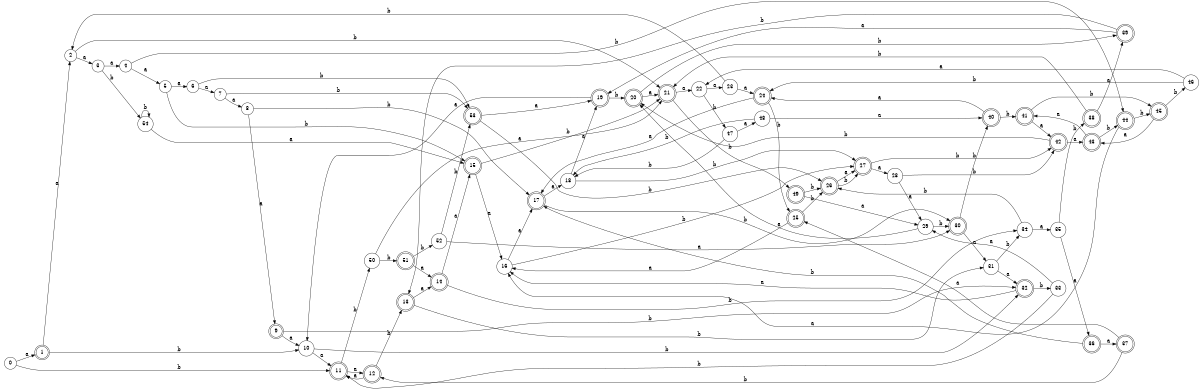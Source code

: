 digraph n44_3 {
__start0 [label="" shape="none"];

rankdir=LR;
size="8,5";

s0 [style="filled", color="black", fillcolor="white" shape="circle", label="0"];
s1 [style="rounded,filled", color="black", fillcolor="white" shape="doublecircle", label="1"];
s2 [style="filled", color="black", fillcolor="white" shape="circle", label="2"];
s3 [style="filled", color="black", fillcolor="white" shape="circle", label="3"];
s4 [style="filled", color="black", fillcolor="white" shape="circle", label="4"];
s5 [style="filled", color="black", fillcolor="white" shape="circle", label="5"];
s6 [style="filled", color="black", fillcolor="white" shape="circle", label="6"];
s7 [style="filled", color="black", fillcolor="white" shape="circle", label="7"];
s8 [style="filled", color="black", fillcolor="white" shape="circle", label="8"];
s9 [style="rounded,filled", color="black", fillcolor="white" shape="doublecircle", label="9"];
s10 [style="filled", color="black", fillcolor="white" shape="circle", label="10"];
s11 [style="rounded,filled", color="black", fillcolor="white" shape="doublecircle", label="11"];
s12 [style="rounded,filled", color="black", fillcolor="white" shape="doublecircle", label="12"];
s13 [style="rounded,filled", color="black", fillcolor="white" shape="doublecircle", label="13"];
s14 [style="rounded,filled", color="black", fillcolor="white" shape="doublecircle", label="14"];
s15 [style="rounded,filled", color="black", fillcolor="white" shape="doublecircle", label="15"];
s16 [style="filled", color="black", fillcolor="white" shape="circle", label="16"];
s17 [style="rounded,filled", color="black", fillcolor="white" shape="doublecircle", label="17"];
s18 [style="filled", color="black", fillcolor="white" shape="circle", label="18"];
s19 [style="rounded,filled", color="black", fillcolor="white" shape="doublecircle", label="19"];
s20 [style="rounded,filled", color="black", fillcolor="white" shape="doublecircle", label="20"];
s21 [style="rounded,filled", color="black", fillcolor="white" shape="doublecircle", label="21"];
s22 [style="filled", color="black", fillcolor="white" shape="circle", label="22"];
s23 [style="filled", color="black", fillcolor="white" shape="circle", label="23"];
s24 [style="rounded,filled", color="black", fillcolor="white" shape="doublecircle", label="24"];
s25 [style="rounded,filled", color="black", fillcolor="white" shape="doublecircle", label="25"];
s26 [style="rounded,filled", color="black", fillcolor="white" shape="doublecircle", label="26"];
s27 [style="rounded,filled", color="black", fillcolor="white" shape="doublecircle", label="27"];
s28 [style="filled", color="black", fillcolor="white" shape="circle", label="28"];
s29 [style="filled", color="black", fillcolor="white" shape="circle", label="29"];
s30 [style="rounded,filled", color="black", fillcolor="white" shape="doublecircle", label="30"];
s31 [style="filled", color="black", fillcolor="white" shape="circle", label="31"];
s32 [style="rounded,filled", color="black", fillcolor="white" shape="doublecircle", label="32"];
s33 [style="filled", color="black", fillcolor="white" shape="circle", label="33"];
s34 [style="filled", color="black", fillcolor="white" shape="circle", label="34"];
s35 [style="filled", color="black", fillcolor="white" shape="circle", label="35"];
s36 [style="rounded,filled", color="black", fillcolor="white" shape="doublecircle", label="36"];
s37 [style="rounded,filled", color="black", fillcolor="white" shape="doublecircle", label="37"];
s38 [style="rounded,filled", color="black", fillcolor="white" shape="doublecircle", label="38"];
s39 [style="rounded,filled", color="black", fillcolor="white" shape="doublecircle", label="39"];
s40 [style="rounded,filled", color="black", fillcolor="white" shape="doublecircle", label="40"];
s41 [style="rounded,filled", color="black", fillcolor="white" shape="doublecircle", label="41"];
s42 [style="rounded,filled", color="black", fillcolor="white" shape="doublecircle", label="42"];
s43 [style="rounded,filled", color="black", fillcolor="white" shape="doublecircle", label="43"];
s44 [style="rounded,filled", color="black", fillcolor="white" shape="doublecircle", label="44"];
s45 [style="rounded,filled", color="black", fillcolor="white" shape="doublecircle", label="45"];
s46 [style="filled", color="black", fillcolor="white" shape="circle", label="46"];
s47 [style="filled", color="black", fillcolor="white" shape="circle", label="47"];
s48 [style="filled", color="black", fillcolor="white" shape="circle", label="48"];
s49 [style="rounded,filled", color="black", fillcolor="white" shape="doublecircle", label="49"];
s50 [style="filled", color="black", fillcolor="white" shape="circle", label="50"];
s51 [style="rounded,filled", color="black", fillcolor="white" shape="doublecircle", label="51"];
s52 [style="filled", color="black", fillcolor="white" shape="circle", label="52"];
s53 [style="rounded,filled", color="black", fillcolor="white" shape="doublecircle", label="53"];
s54 [style="filled", color="black", fillcolor="white" shape="circle", label="54"];
s0 -> s1 [label="a"];
s0 -> s11 [label="b"];
s1 -> s2 [label="a"];
s1 -> s10 [label="b"];
s2 -> s3 [label="a"];
s2 -> s21 [label="b"];
s3 -> s4 [label="a"];
s3 -> s54 [label="b"];
s4 -> s5 [label="a"];
s4 -> s44 [label="b"];
s5 -> s6 [label="a"];
s5 -> s15 [label="b"];
s6 -> s7 [label="a"];
s6 -> s53 [label="b"];
s7 -> s8 [label="a"];
s7 -> s53 [label="b"];
s8 -> s9 [label="a"];
s8 -> s17 [label="b"];
s9 -> s10 [label="a"];
s9 -> s32 [label="b"];
s10 -> s11 [label="a"];
s10 -> s32 [label="b"];
s11 -> s12 [label="a"];
s11 -> s50 [label="b"];
s12 -> s11 [label="a"];
s12 -> s13 [label="b"];
s13 -> s14 [label="a"];
s13 -> s31 [label="b"];
s14 -> s15 [label="a"];
s14 -> s34 [label="b"];
s15 -> s16 [label="a"];
s15 -> s21 [label="b"];
s16 -> s17 [label="a"];
s16 -> s27 [label="b"];
s17 -> s18 [label="a"];
s17 -> s30 [label="b"];
s18 -> s19 [label="a"];
s18 -> s27 [label="b"];
s19 -> s10 [label="a"];
s19 -> s20 [label="b"];
s20 -> s21 [label="a"];
s20 -> s39 [label="b"];
s21 -> s22 [label="a"];
s21 -> s49 [label="b"];
s22 -> s23 [label="a"];
s22 -> s47 [label="b"];
s23 -> s24 [label="a"];
s23 -> s2 [label="b"];
s24 -> s17 [label="a"];
s24 -> s25 [label="b"];
s25 -> s16 [label="a"];
s25 -> s26 [label="b"];
s26 -> s27 [label="a"];
s26 -> s27 [label="b"];
s27 -> s28 [label="a"];
s27 -> s42 [label="b"];
s28 -> s29 [label="a"];
s28 -> s42 [label="b"];
s29 -> s20 [label="a"];
s29 -> s30 [label="b"];
s30 -> s31 [label="a"];
s30 -> s40 [label="b"];
s31 -> s32 [label="a"];
s31 -> s34 [label="b"];
s32 -> s16 [label="a"];
s32 -> s33 [label="b"];
s33 -> s29 [label="a"];
s33 -> s11 [label="b"];
s34 -> s35 [label="a"];
s34 -> s26 [label="b"];
s35 -> s36 [label="a"];
s35 -> s38 [label="b"];
s36 -> s37 [label="a"];
s36 -> s17 [label="b"];
s37 -> s25 [label="a"];
s37 -> s12 [label="b"];
s38 -> s39 [label="a"];
s38 -> s21 [label="b"];
s39 -> s19 [label="a"];
s39 -> s13 [label="b"];
s40 -> s24 [label="a"];
s40 -> s41 [label="b"];
s41 -> s42 [label="a"];
s41 -> s45 [label="b"];
s42 -> s43 [label="a"];
s42 -> s20 [label="b"];
s43 -> s41 [label="a"];
s43 -> s44 [label="b"];
s44 -> s16 [label="a"];
s44 -> s45 [label="b"];
s45 -> s43 [label="a"];
s45 -> s46 [label="b"];
s46 -> s22 [label="a"];
s46 -> s24 [label="b"];
s47 -> s48 [label="a"];
s47 -> s18 [label="b"];
s48 -> s40 [label="a"];
s48 -> s18 [label="b"];
s49 -> s29 [label="a"];
s49 -> s26 [label="b"];
s50 -> s21 [label="a"];
s50 -> s51 [label="b"];
s51 -> s14 [label="a"];
s51 -> s52 [label="b"];
s52 -> s30 [label="a"];
s52 -> s53 [label="b"];
s53 -> s19 [label="a"];
s53 -> s26 [label="b"];
s54 -> s15 [label="a"];
s54 -> s54 [label="b"];

}